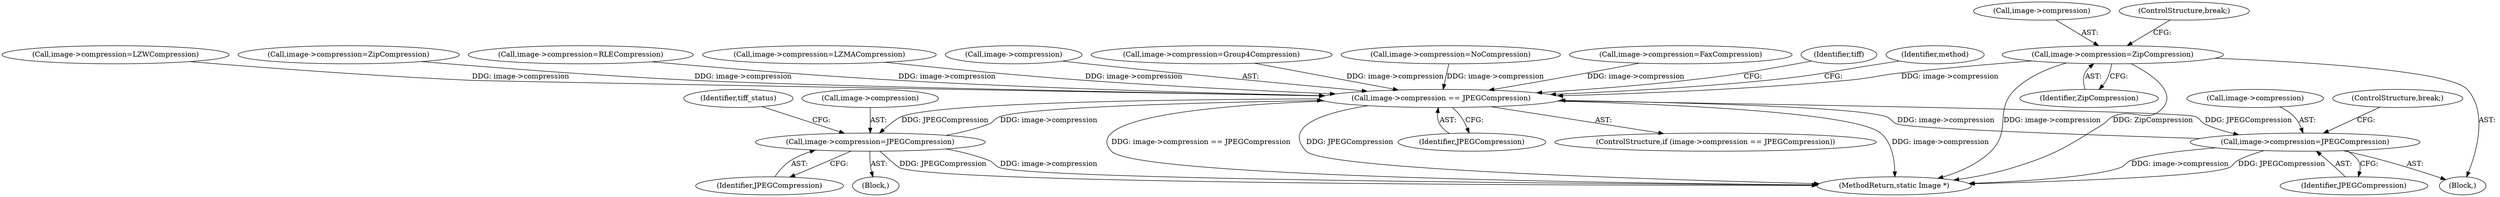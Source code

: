 digraph "0_ImageMagick_f6e9d0d9955e85bdd7540b251cd50d598dacc5e6_62@pointer" {
"1001111" [label="(Call,image->compression=ZipCompression)"];
"1001481" [label="(Call,image->compression == JPEGCompression)"];
"1001043" [label="(Call,image->compression=JPEGCompression)"];
"1001090" [label="(Call,image->compression=JPEGCompression)"];
"1001481" [label="(Call,image->compression == JPEGCompression)"];
"1001091" [label="(Call,image->compression)"];
"1001042" [label="(Block,)"];
"1001035" [label="(Call,image->compression=Group4Compression)"];
"1001044" [label="(Call,image->compression)"];
"1001021" [label="(Call,image->compression=NoCompression)"];
"1001028" [label="(Call,image->compression=FaxCompression)"];
"1001054" [label="(Identifier,tiff_status)"];
"1001047" [label="(Identifier,JPEGCompression)"];
"1001094" [label="(Identifier,JPEGCompression)"];
"1001497" [label="(Identifier,tiff)"];
"1001485" [label="(Identifier,JPEGCompression)"];
"1001043" [label="(Call,image->compression=JPEGCompression)"];
"1001487" [label="(Identifier,method)"];
"1001104" [label="(Call,image->compression=LZWCompression)"];
"1001118" [label="(Call,image->compression=ZipCompression)"];
"1001115" [label="(Identifier,ZipCompression)"];
"1001090" [label="(Call,image->compression=JPEGCompression)"];
"1001125" [label="(Call,image->compression=RLECompression)"];
"1001019" [label="(Block,)"];
"1001480" [label="(ControlStructure,if (image->compression == JPEGCompression))"];
"1003352" [label="(MethodReturn,static Image *)"];
"1001111" [label="(Call,image->compression=ZipCompression)"];
"1001097" [label="(Call,image->compression=LZMACompression)"];
"1001095" [label="(ControlStructure,break;)"];
"1001482" [label="(Call,image->compression)"];
"1001112" [label="(Call,image->compression)"];
"1001116" [label="(ControlStructure,break;)"];
"1001111" -> "1001019"  [label="AST: "];
"1001111" -> "1001115"  [label="CFG: "];
"1001112" -> "1001111"  [label="AST: "];
"1001115" -> "1001111"  [label="AST: "];
"1001116" -> "1001111"  [label="CFG: "];
"1001111" -> "1003352"  [label="DDG: ZipCompression"];
"1001111" -> "1003352"  [label="DDG: image->compression"];
"1001111" -> "1001481"  [label="DDG: image->compression"];
"1001481" -> "1001480"  [label="AST: "];
"1001481" -> "1001485"  [label="CFG: "];
"1001482" -> "1001481"  [label="AST: "];
"1001485" -> "1001481"  [label="AST: "];
"1001487" -> "1001481"  [label="CFG: "];
"1001497" -> "1001481"  [label="CFG: "];
"1001481" -> "1003352"  [label="DDG: image->compression == JPEGCompression"];
"1001481" -> "1003352"  [label="DDG: JPEGCompression"];
"1001481" -> "1003352"  [label="DDG: image->compression"];
"1001481" -> "1001043"  [label="DDG: JPEGCompression"];
"1001481" -> "1001090"  [label="DDG: JPEGCompression"];
"1001043" -> "1001481"  [label="DDG: image->compression"];
"1001097" -> "1001481"  [label="DDG: image->compression"];
"1001090" -> "1001481"  [label="DDG: image->compression"];
"1001125" -> "1001481"  [label="DDG: image->compression"];
"1001028" -> "1001481"  [label="DDG: image->compression"];
"1001118" -> "1001481"  [label="DDG: image->compression"];
"1001021" -> "1001481"  [label="DDG: image->compression"];
"1001035" -> "1001481"  [label="DDG: image->compression"];
"1001104" -> "1001481"  [label="DDG: image->compression"];
"1001043" -> "1001042"  [label="AST: "];
"1001043" -> "1001047"  [label="CFG: "];
"1001044" -> "1001043"  [label="AST: "];
"1001047" -> "1001043"  [label="AST: "];
"1001054" -> "1001043"  [label="CFG: "];
"1001043" -> "1003352"  [label="DDG: image->compression"];
"1001043" -> "1003352"  [label="DDG: JPEGCompression"];
"1001090" -> "1001019"  [label="AST: "];
"1001090" -> "1001094"  [label="CFG: "];
"1001091" -> "1001090"  [label="AST: "];
"1001094" -> "1001090"  [label="AST: "];
"1001095" -> "1001090"  [label="CFG: "];
"1001090" -> "1003352"  [label="DDG: image->compression"];
"1001090" -> "1003352"  [label="DDG: JPEGCompression"];
}
